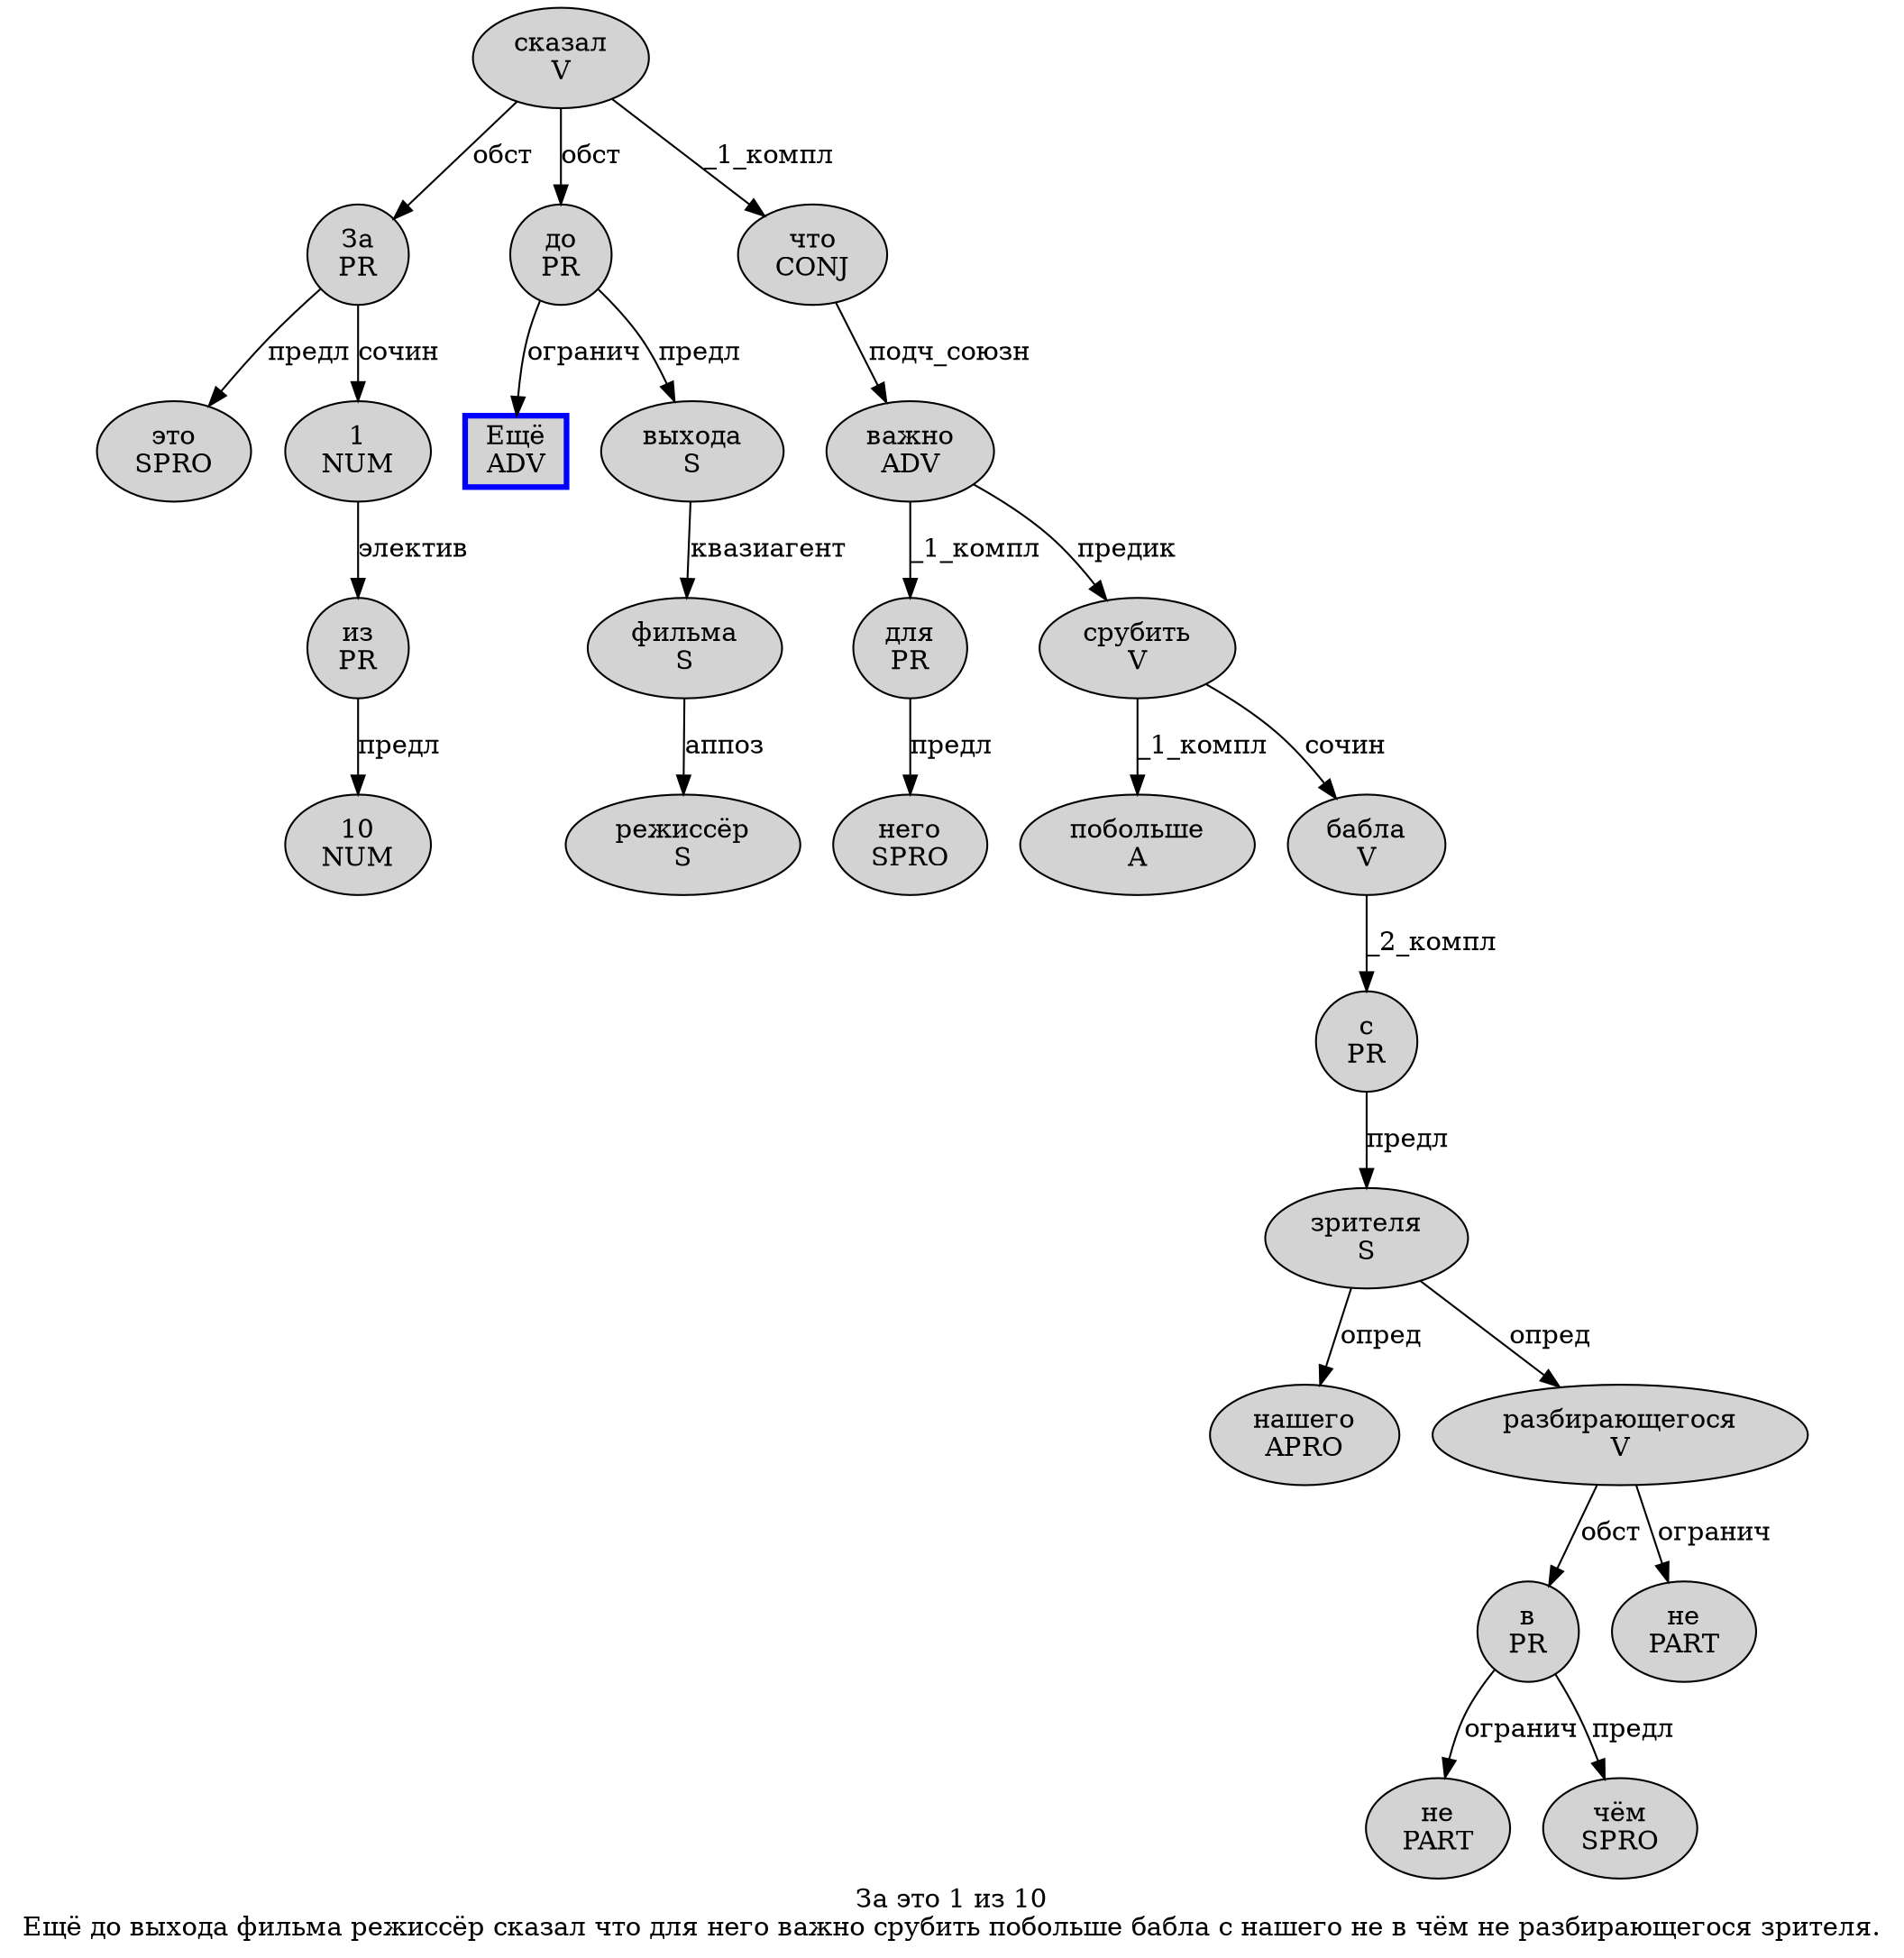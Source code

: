 digraph SENTENCE_3779 {
	graph [label="За это 1 из 10
Ещё до выхода фильма режиссёр сказал что для него важно срубить побольше бабла с нашего не в чём не разбирающегося зрителя."]
	node [style=filled]
		0 [label="За
PR" color="" fillcolor=lightgray penwidth=1 shape=ellipse]
		1 [label="это
SPRO" color="" fillcolor=lightgray penwidth=1 shape=ellipse]
		2 [label="1
NUM" color="" fillcolor=lightgray penwidth=1 shape=ellipse]
		3 [label="из
PR" color="" fillcolor=lightgray penwidth=1 shape=ellipse]
		4 [label="10
NUM" color="" fillcolor=lightgray penwidth=1 shape=ellipse]
		5 [label="Ещё
ADV" color=blue fillcolor=lightgray penwidth=3 shape=box]
		6 [label="до
PR" color="" fillcolor=lightgray penwidth=1 shape=ellipse]
		7 [label="выхода
S" color="" fillcolor=lightgray penwidth=1 shape=ellipse]
		8 [label="фильма
S" color="" fillcolor=lightgray penwidth=1 shape=ellipse]
		9 [label="режиссёр
S" color="" fillcolor=lightgray penwidth=1 shape=ellipse]
		10 [label="сказал
V" color="" fillcolor=lightgray penwidth=1 shape=ellipse]
		11 [label="что
CONJ" color="" fillcolor=lightgray penwidth=1 shape=ellipse]
		12 [label="для
PR" color="" fillcolor=lightgray penwidth=1 shape=ellipse]
		13 [label="него
SPRO" color="" fillcolor=lightgray penwidth=1 shape=ellipse]
		14 [label="важно
ADV" color="" fillcolor=lightgray penwidth=1 shape=ellipse]
		15 [label="срубить
V" color="" fillcolor=lightgray penwidth=1 shape=ellipse]
		16 [label="побольше
A" color="" fillcolor=lightgray penwidth=1 shape=ellipse]
		17 [label="бабла
V" color="" fillcolor=lightgray penwidth=1 shape=ellipse]
		18 [label="с
PR" color="" fillcolor=lightgray penwidth=1 shape=ellipse]
		19 [label="нашего
APRO" color="" fillcolor=lightgray penwidth=1 shape=ellipse]
		20 [label="не
PART" color="" fillcolor=lightgray penwidth=1 shape=ellipse]
		21 [label="в
PR" color="" fillcolor=lightgray penwidth=1 shape=ellipse]
		22 [label="чём
SPRO" color="" fillcolor=lightgray penwidth=1 shape=ellipse]
		23 [label="не
PART" color="" fillcolor=lightgray penwidth=1 shape=ellipse]
		24 [label="разбирающегося
V" color="" fillcolor=lightgray penwidth=1 shape=ellipse]
		25 [label="зрителя
S" color="" fillcolor=lightgray penwidth=1 shape=ellipse]
			2 -> 3 [label="электив"]
			11 -> 14 [label="подч_союзн"]
			14 -> 12 [label="_1_компл"]
			14 -> 15 [label="предик"]
			0 -> 1 [label="предл"]
			0 -> 2 [label="сочин"]
			24 -> 21 [label="обст"]
			24 -> 23 [label="огранич"]
			7 -> 8 [label="квазиагент"]
			15 -> 16 [label="_1_компл"]
			15 -> 17 [label="сочин"]
			3 -> 4 [label="предл"]
			12 -> 13 [label="предл"]
			25 -> 19 [label="опред"]
			25 -> 24 [label="опред"]
			8 -> 9 [label="аппоз"]
			6 -> 5 [label="огранич"]
			6 -> 7 [label="предл"]
			18 -> 25 [label="предл"]
			21 -> 20 [label="огранич"]
			21 -> 22 [label="предл"]
			17 -> 18 [label="_2_компл"]
			10 -> 0 [label="обст"]
			10 -> 6 [label="обст"]
			10 -> 11 [label="_1_компл"]
}